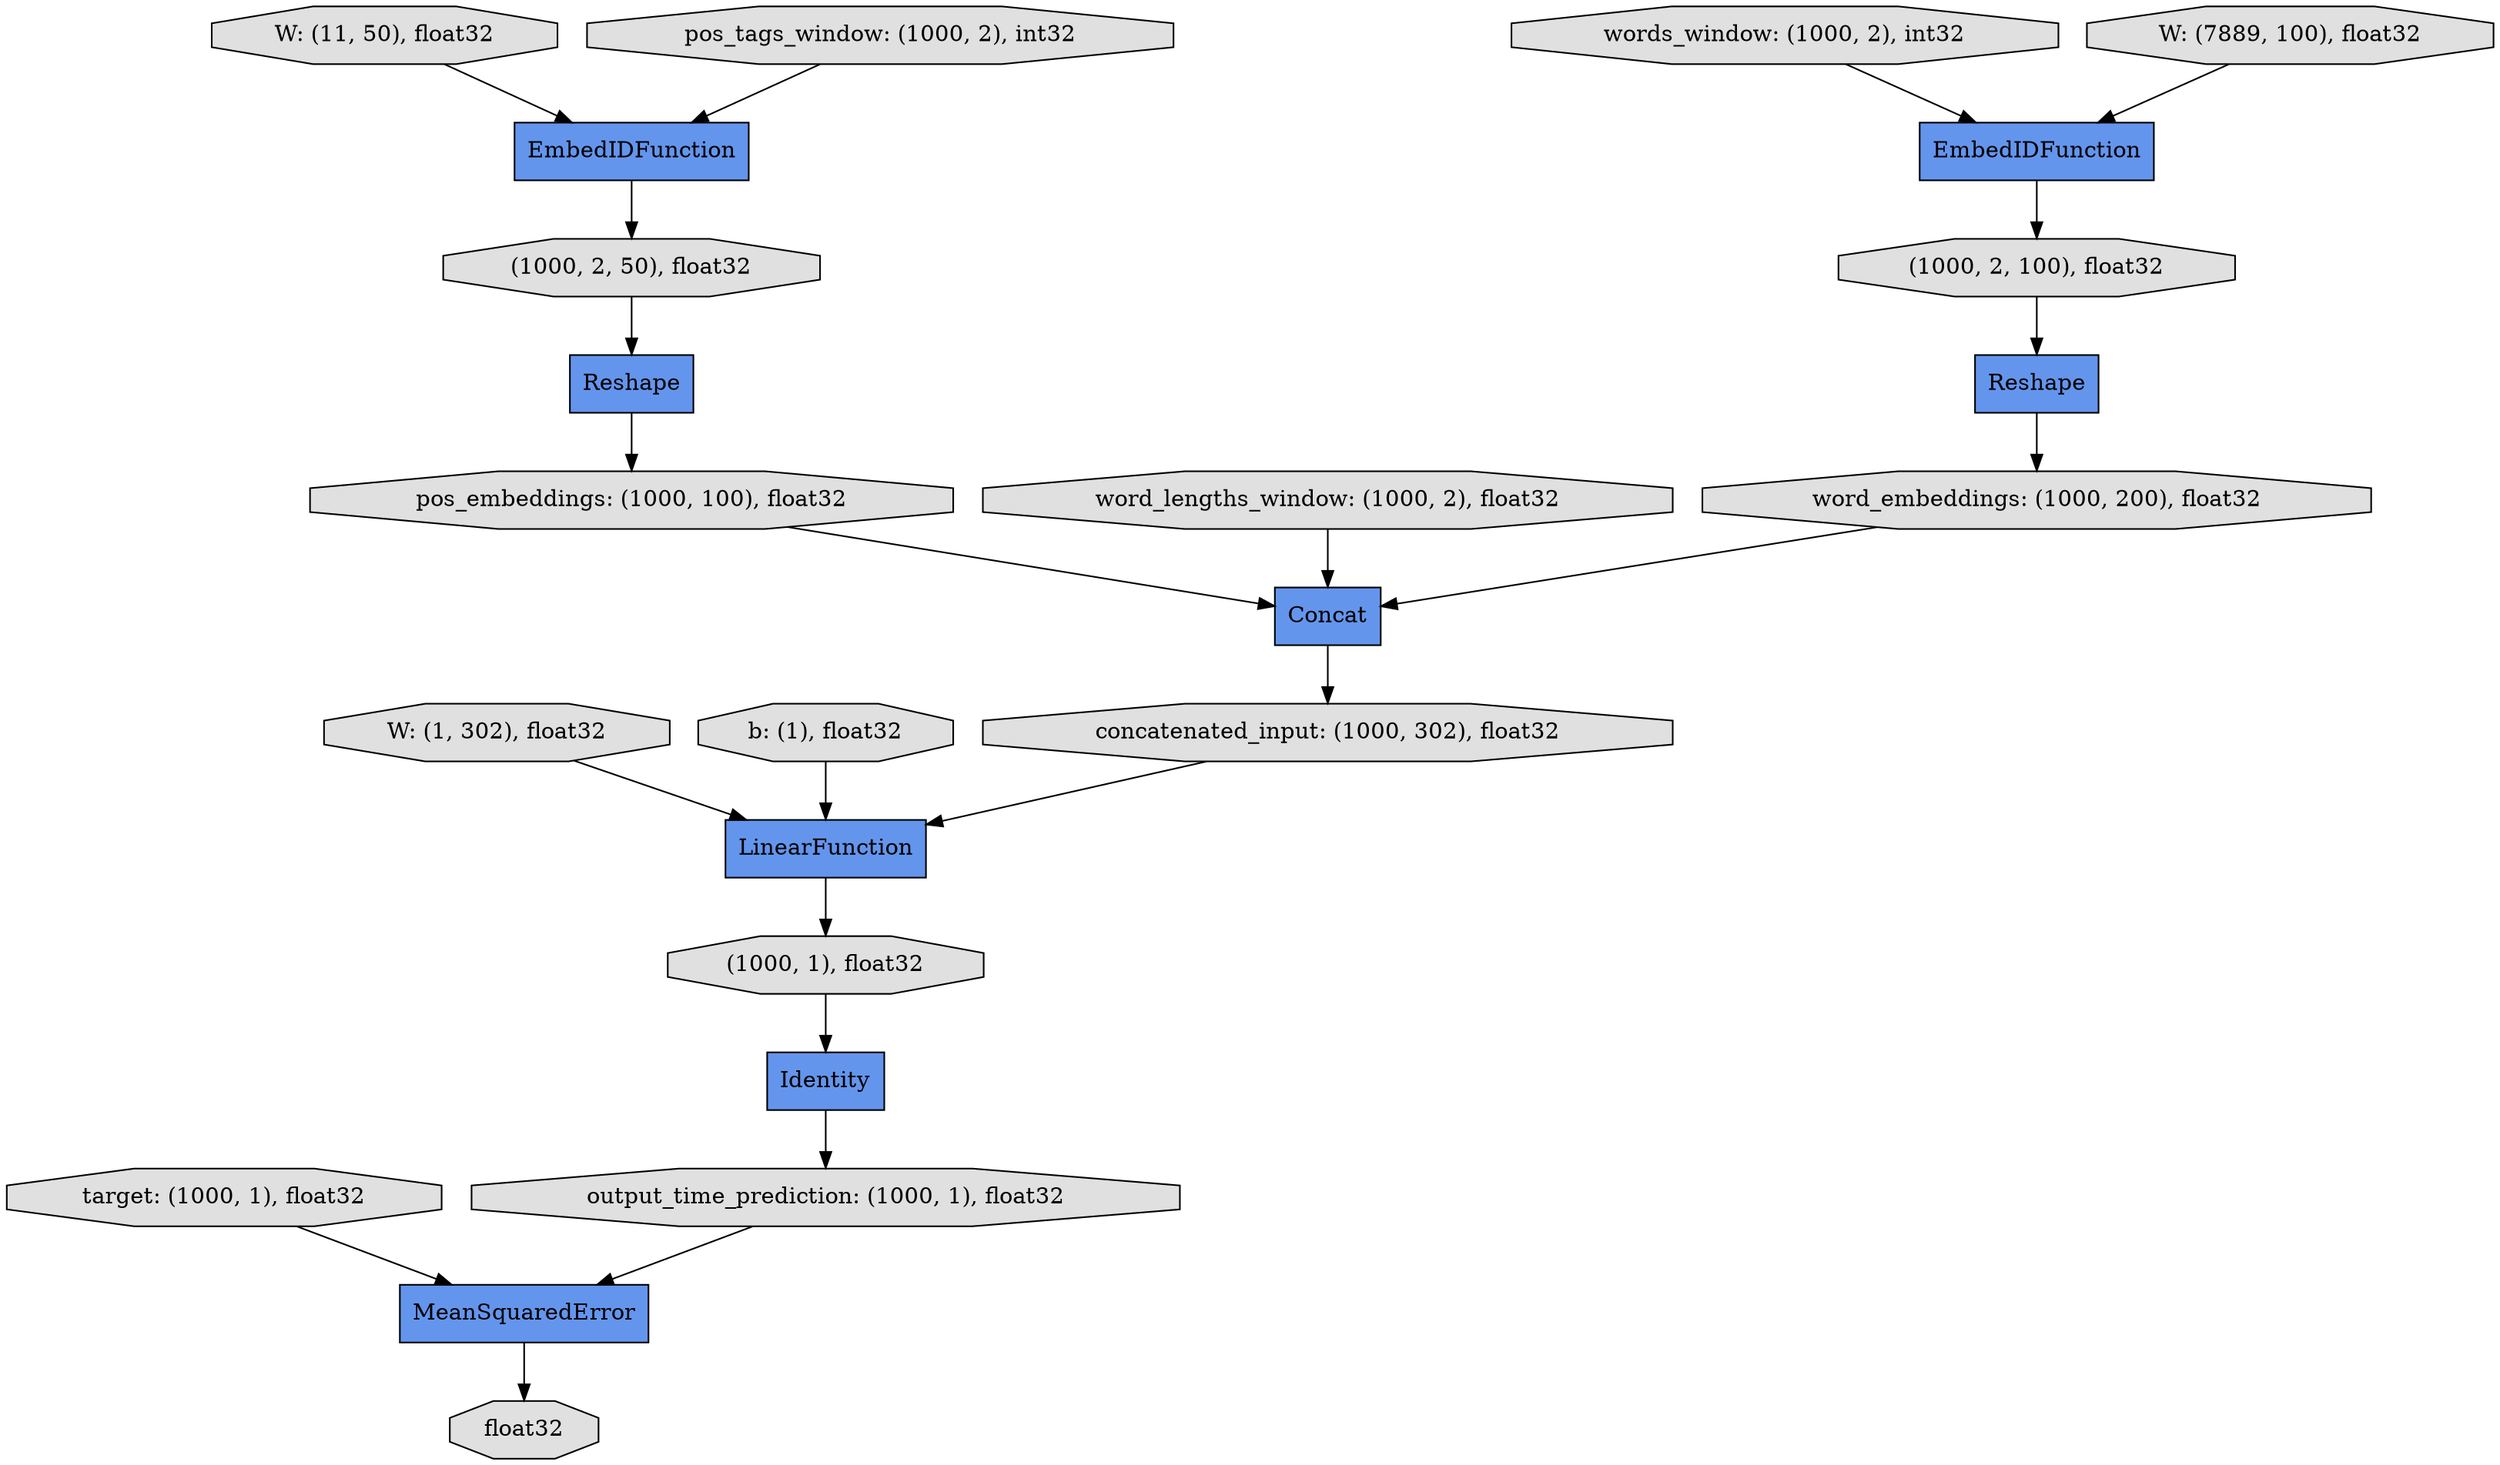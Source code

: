 digraph graphname{rankdir=TB;139902815039560 [shape="octagon",fillcolor="#E0E0E0",label="word_embeddings: (1000, 200), float32",style="filled"];139902815039728 [shape="record",fillcolor="#6495ED",label="Identity",style="filled"];139902815039784 [shape="octagon",fillcolor="#E0E0E0",label="words_window: (1000, 2), int32",style="filled"];139902815042136 [shape="octagon",fillcolor="#E0E0E0",label="W: (7889, 100), float32",style="filled"];139902815040176 [shape="record",fillcolor="#6495ED",label="LinearFunction",style="filled"];139902815048424 [shape="octagon",fillcolor="#E0E0E0",label="pos_embeddings: (1000, 100), float32",style="filled"];139902815040344 [shape="octagon",fillcolor="#E0E0E0",label="(1000, 1), float32",style="filled"];139902815042472 [shape="octagon",fillcolor="#E0E0E0",label="word_lengths_window: (1000, 2), float32",style="filled"];139902815048648 [shape="octagon",fillcolor="#E0E0E0",label="concatenated_input: (1000, 302), float32",style="filled"];139902815040512 [shape="record",fillcolor="#6495ED",label="EmbedIDFunction",style="filled"];139902815042584 [shape="record",fillcolor="#6495ED",label="MeanSquaredError",style="filled"];139902815050776 [shape="octagon",fillcolor="#E0E0E0",label="W: (1, 302), float32",style="filled"];139902815048872 [shape="octagon",fillcolor="#E0E0E0",label="(1000, 2, 50), float32",style="filled"];139902815050944 [shape="octagon",fillcolor="#E0E0E0",label="output_time_prediction: (1000, 1), float32",style="filled"];139902815042864 [shape="record",fillcolor="#6495ED",label="Reshape",style="filled"];139902815040848 [shape="record",fillcolor="#6495ED",label="Reshape",style="filled"];139902815042920 [shape="record",fillcolor="#6495ED",label="Concat",style="filled"];139902815051168 [shape="octagon",fillcolor="#E0E0E0",label="b: (1), float32",style="filled"];139902815049208 [shape="octagon",fillcolor="#E0E0E0",label="W: (11, 50), float32",style="filled"];139902815051392 [shape="octagon",fillcolor="#E0E0E0",label="float32",style="filled"];139902815043200 [shape="record",fillcolor="#6495ED",label="EmbedIDFunction",style="filled"];139902815043256 [shape="octagon",fillcolor="#E0E0E0",label="target: (1000, 1), float32",style="filled"];139902815043312 [shape="octagon",fillcolor="#E0E0E0",label="pos_tags_window: (1000, 2), int32",style="filled"];139902815043536 [shape="octagon",fillcolor="#E0E0E0",label="(1000, 2, 100), float32",style="filled"];139902815040344 -> 139902815039728;139902815050944 -> 139902815042584;139902815042864 -> 139902815048424;139902815040848 -> 139902815039560;139902815040512 -> 139902815048872;139902815042920 -> 139902815048648;139902815042136 -> 139902815043200;139902815048648 -> 139902815040176;139902815051168 -> 139902815040176;139902815043200 -> 139902815043536;139902815039784 -> 139902815043200;139902815050776 -> 139902815040176;139902815049208 -> 139902815040512;139902815042472 -> 139902815042920;139902815048872 -> 139902815042864;139902815043312 -> 139902815040512;139902815042584 -> 139902815051392;139902815043256 -> 139902815042584;139902815039560 -> 139902815042920;139902815040176 -> 139902815040344;139902815039728 -> 139902815050944;139902815043536 -> 139902815040848;139902815048424 -> 139902815042920;}